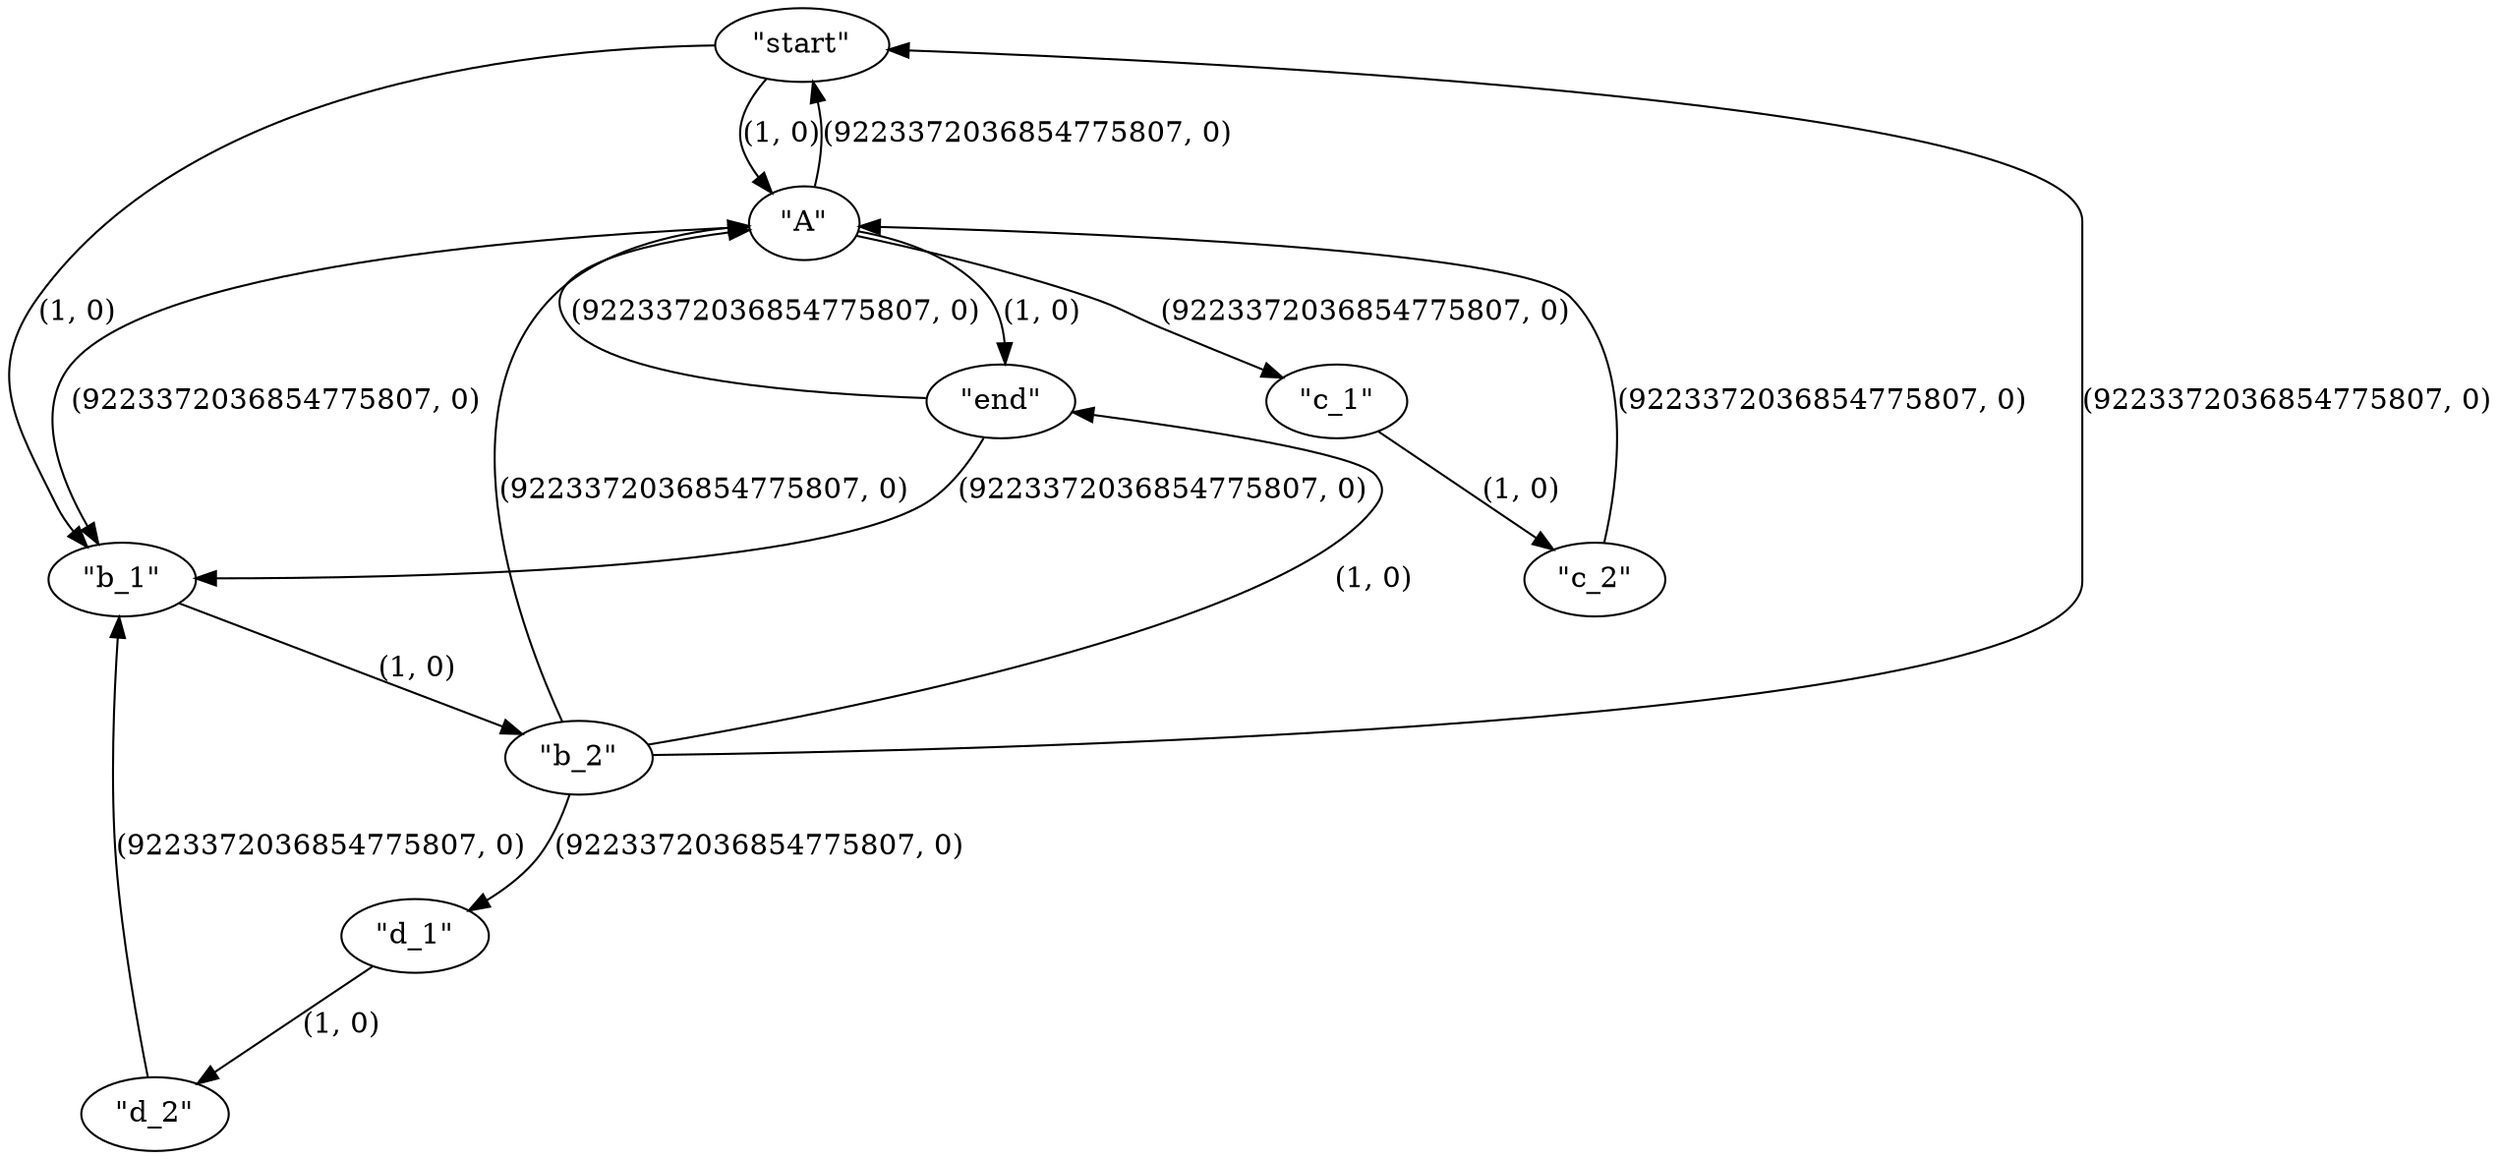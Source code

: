 digraph {
    0 [ label = "\"start\"" ]
    1 [ label = "\"A\"" ]
    2 [ label = "\"b_1\"" ]
    3 [ label = "\"b_2\"" ]
    4 [ label = "\"c_1\"" ]
    5 [ label = "\"c_2\"" ]
    6 [ label = "\"d_1\"" ]
    7 [ label = "\"d_2\"" ]
    8 [ label = "\"end\"" ]
    2 -> 3 [ label = "(1, 0)" ]
    4 -> 5 [ label = "(1, 0)" ]
    6 -> 7 [ label = "(1, 0)" ]
    0 -> 1 [ label = "(1, 0)" ]
    1 -> 0 [ label = "(9223372036854775807, 0)" ]
    0 -> 2 [ label = "(1, 0)" ]
    3 -> 0 [ label = "(9223372036854775807, 0)" ]
    1 -> 4 [ label = "(9223372036854775807, 0)" ]
    5 -> 1 [ label = "(9223372036854775807, 0)" ]
    1 -> 2 [ label = "(9223372036854775807, 0)" ]
    3 -> 1 [ label = "(9223372036854775807, 0)" ]
    3 -> 6 [ label = "(9223372036854775807, 0)" ]
    7 -> 2 [ label = "(9223372036854775807, 0)" ]
    1 -> 8 [ label = "(1, 0)" ]
    8 -> 1 [ label = "(9223372036854775807, 0)" ]
    3 -> 8 [ label = "(1, 0)" ]
    8 -> 2 [ label = "(9223372036854775807, 0)" ]
}
